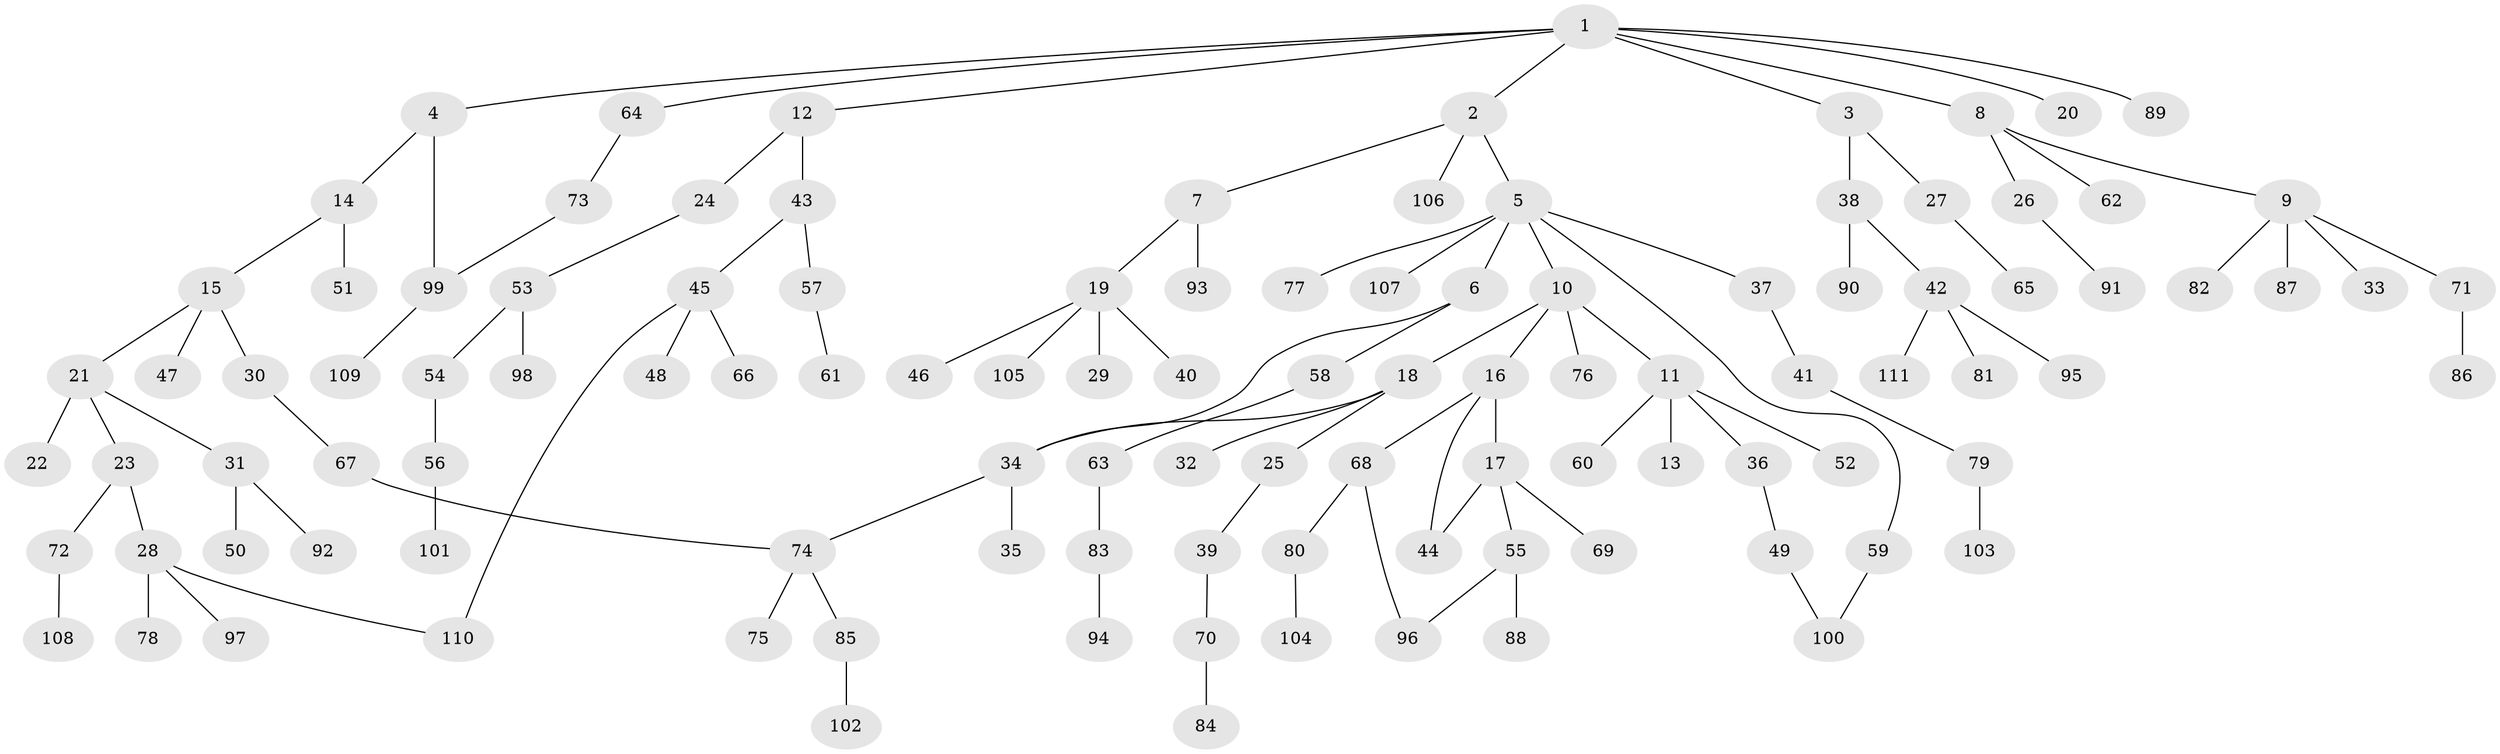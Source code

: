 // Generated by graph-tools (version 1.1) at 2025/34/03/09/25 02:34:02]
// undirected, 111 vertices, 117 edges
graph export_dot {
graph [start="1"]
  node [color=gray90,style=filled];
  1;
  2;
  3;
  4;
  5;
  6;
  7;
  8;
  9;
  10;
  11;
  12;
  13;
  14;
  15;
  16;
  17;
  18;
  19;
  20;
  21;
  22;
  23;
  24;
  25;
  26;
  27;
  28;
  29;
  30;
  31;
  32;
  33;
  34;
  35;
  36;
  37;
  38;
  39;
  40;
  41;
  42;
  43;
  44;
  45;
  46;
  47;
  48;
  49;
  50;
  51;
  52;
  53;
  54;
  55;
  56;
  57;
  58;
  59;
  60;
  61;
  62;
  63;
  64;
  65;
  66;
  67;
  68;
  69;
  70;
  71;
  72;
  73;
  74;
  75;
  76;
  77;
  78;
  79;
  80;
  81;
  82;
  83;
  84;
  85;
  86;
  87;
  88;
  89;
  90;
  91;
  92;
  93;
  94;
  95;
  96;
  97;
  98;
  99;
  100;
  101;
  102;
  103;
  104;
  105;
  106;
  107;
  108;
  109;
  110;
  111;
  1 -- 2;
  1 -- 3;
  1 -- 4;
  1 -- 8;
  1 -- 12;
  1 -- 20;
  1 -- 64;
  1 -- 89;
  2 -- 5;
  2 -- 7;
  2 -- 106;
  3 -- 27;
  3 -- 38;
  4 -- 14;
  4 -- 99;
  5 -- 6;
  5 -- 10;
  5 -- 37;
  5 -- 59;
  5 -- 77;
  5 -- 107;
  6 -- 58;
  6 -- 34;
  7 -- 19;
  7 -- 93;
  8 -- 9;
  8 -- 26;
  8 -- 62;
  9 -- 33;
  9 -- 71;
  9 -- 82;
  9 -- 87;
  10 -- 11;
  10 -- 16;
  10 -- 18;
  10 -- 76;
  11 -- 13;
  11 -- 36;
  11 -- 52;
  11 -- 60;
  12 -- 24;
  12 -- 43;
  14 -- 15;
  14 -- 51;
  15 -- 21;
  15 -- 30;
  15 -- 47;
  16 -- 17;
  16 -- 44;
  16 -- 68;
  17 -- 55;
  17 -- 69;
  17 -- 44;
  18 -- 25;
  18 -- 32;
  18 -- 34;
  19 -- 29;
  19 -- 40;
  19 -- 46;
  19 -- 105;
  21 -- 22;
  21 -- 23;
  21 -- 31;
  23 -- 28;
  23 -- 72;
  24 -- 53;
  25 -- 39;
  26 -- 91;
  27 -- 65;
  28 -- 78;
  28 -- 97;
  28 -- 110;
  30 -- 67;
  31 -- 50;
  31 -- 92;
  34 -- 35;
  34 -- 74;
  36 -- 49;
  37 -- 41;
  38 -- 42;
  38 -- 90;
  39 -- 70;
  41 -- 79;
  42 -- 81;
  42 -- 95;
  42 -- 111;
  43 -- 45;
  43 -- 57;
  45 -- 48;
  45 -- 66;
  45 -- 110;
  49 -- 100;
  53 -- 54;
  53 -- 98;
  54 -- 56;
  55 -- 88;
  55 -- 96;
  56 -- 101;
  57 -- 61;
  58 -- 63;
  59 -- 100;
  63 -- 83;
  64 -- 73;
  67 -- 74;
  68 -- 80;
  68 -- 96;
  70 -- 84;
  71 -- 86;
  72 -- 108;
  73 -- 99;
  74 -- 75;
  74 -- 85;
  79 -- 103;
  80 -- 104;
  83 -- 94;
  85 -- 102;
  99 -- 109;
}
